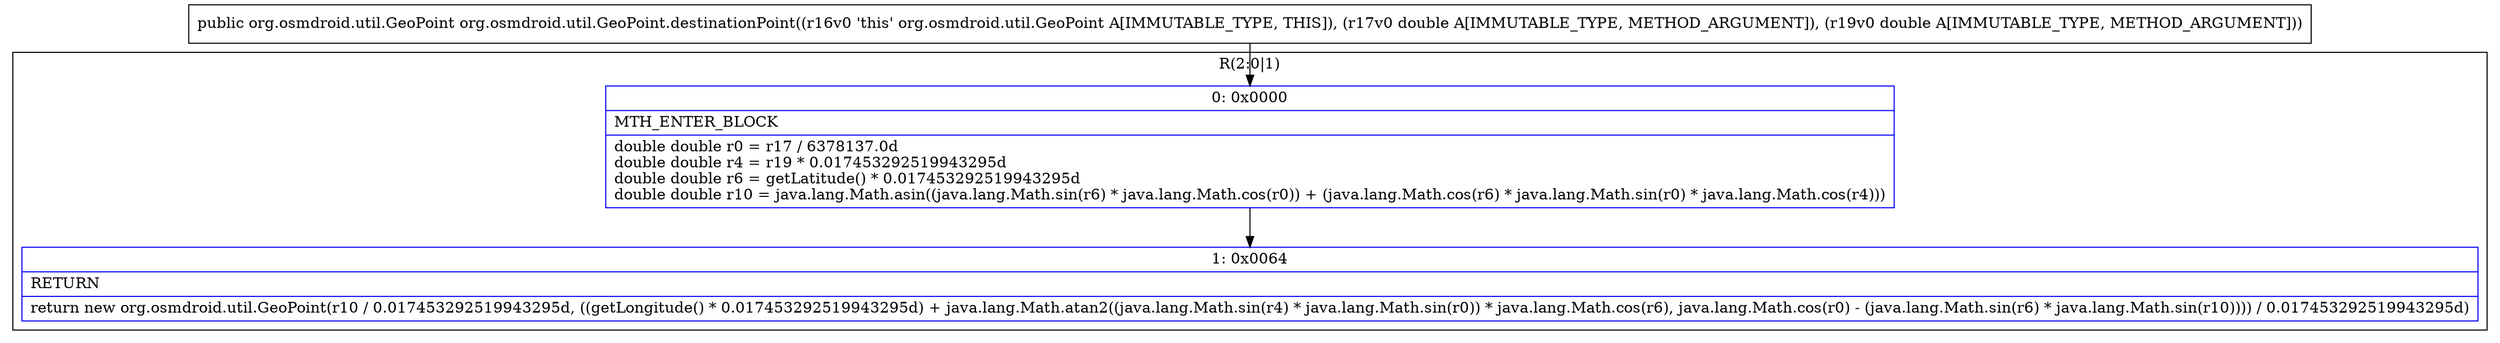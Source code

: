 digraph "CFG fororg.osmdroid.util.GeoPoint.destinationPoint(DD)Lorg\/osmdroid\/util\/GeoPoint;" {
subgraph cluster_Region_455907481 {
label = "R(2:0|1)";
node [shape=record,color=blue];
Node_0 [shape=record,label="{0\:\ 0x0000|MTH_ENTER_BLOCK\l|double double r0 = r17 \/ 6378137.0d\ldouble double r4 = r19 * 0.017453292519943295d\ldouble double r6 = getLatitude() * 0.017453292519943295d\ldouble double r10 = java.lang.Math.asin((java.lang.Math.sin(r6) * java.lang.Math.cos(r0)) + (java.lang.Math.cos(r6) * java.lang.Math.sin(r0) * java.lang.Math.cos(r4)))\l}"];
Node_1 [shape=record,label="{1\:\ 0x0064|RETURN\l|return new org.osmdroid.util.GeoPoint(r10 \/ 0.017453292519943295d, ((getLongitude() * 0.017453292519943295d) + java.lang.Math.atan2((java.lang.Math.sin(r4) * java.lang.Math.sin(r0)) * java.lang.Math.cos(r6), java.lang.Math.cos(r0) \- (java.lang.Math.sin(r6) * java.lang.Math.sin(r10)))) \/ 0.017453292519943295d)\l}"];
}
MethodNode[shape=record,label="{public org.osmdroid.util.GeoPoint org.osmdroid.util.GeoPoint.destinationPoint((r16v0 'this' org.osmdroid.util.GeoPoint A[IMMUTABLE_TYPE, THIS]), (r17v0 double A[IMMUTABLE_TYPE, METHOD_ARGUMENT]), (r19v0 double A[IMMUTABLE_TYPE, METHOD_ARGUMENT])) }"];
MethodNode -> Node_0;
Node_0 -> Node_1;
}

